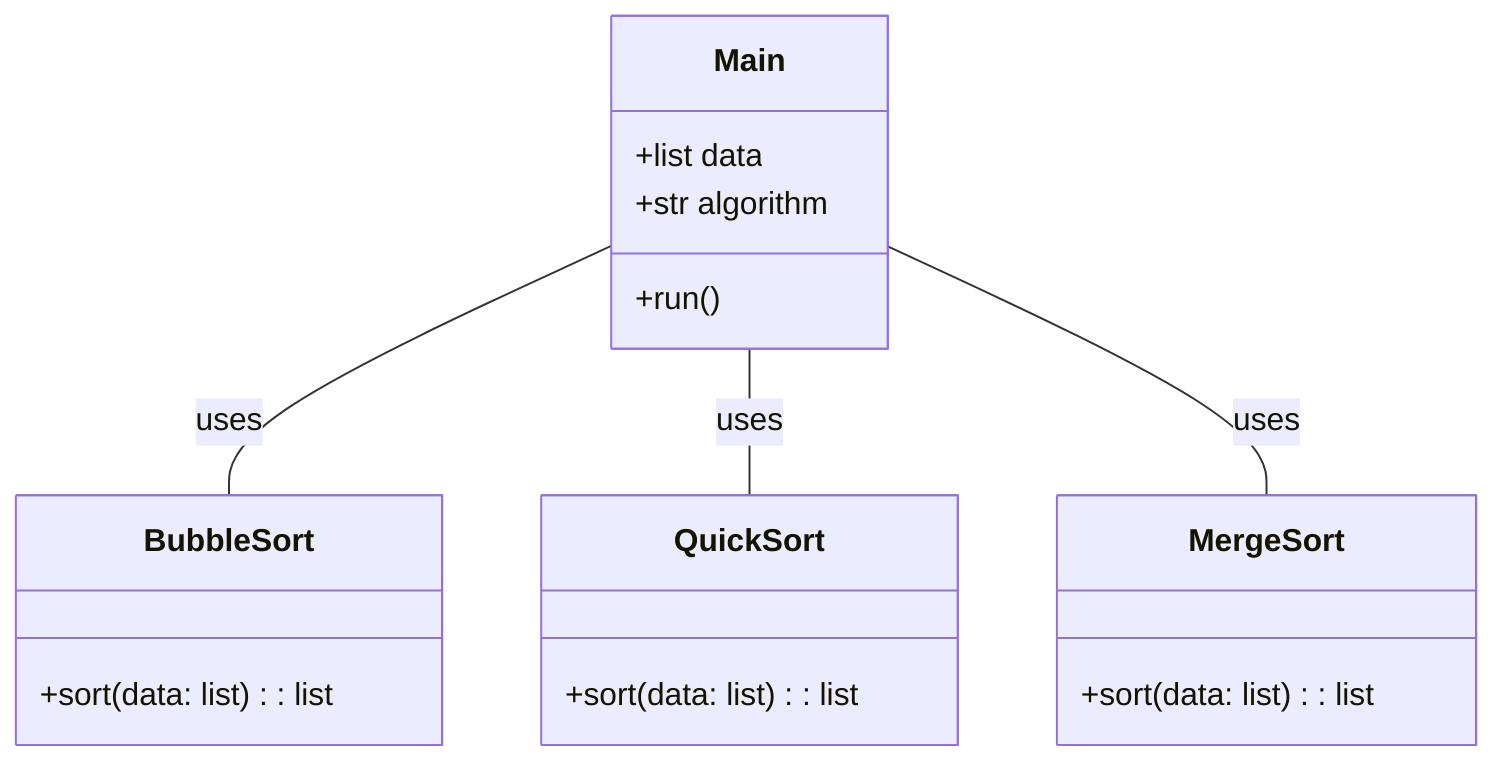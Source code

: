 classDiagram
    class Main{
        +list data
        +str algorithm
        +run()
    }
    class BubbleSort{
        +sort(data: list): list
    }
    class QuickSort{
        +sort(data: list): list
    }
    class MergeSort{
        +sort(data: list): list
    }
    Main -- BubbleSort: uses
    Main -- QuickSort: uses
    Main -- MergeSort: uses